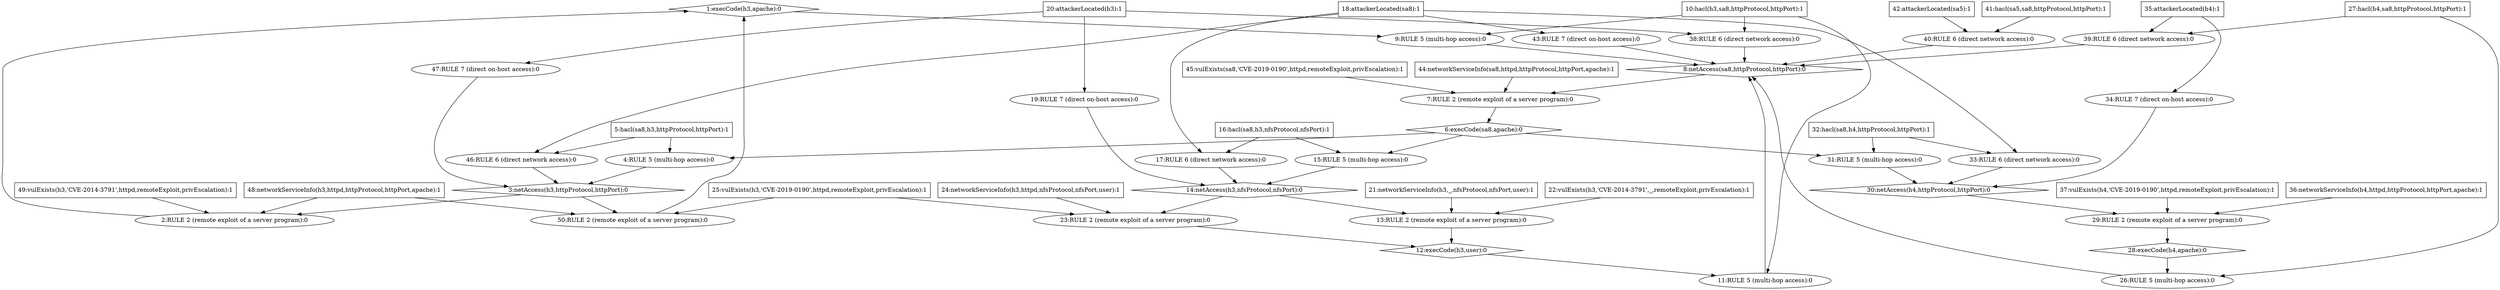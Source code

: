 digraph G {
	1 [label="1:execCode(h3,apache):0",shape=diamond];
	2 [label="2:RULE 2 (remote exploit of a server program):0",shape=ellipse];
	3 [label="3:netAccess(h3,httpProtocol,httpPort):0",shape=diamond];
	4 [label="4:RULE 5 (multi-hop access):0",shape=ellipse];
	5 [label="5:hacl(sa8,h3,httpProtocol,httpPort):1",shape=box];
	6 [label="6:execCode(sa8,apache):0",shape=diamond];
	7 [label="7:RULE 2 (remote exploit of a server program):0",shape=ellipse];
	8 [label="8:netAccess(sa8,httpProtocol,httpPort):0",shape=diamond];
	9 [label="9:RULE 5 (multi-hop access):0",shape=ellipse];
	10 [label="10:hacl(h3,sa8,httpProtocol,httpPort):1",shape=box];
	11 [label="11:RULE 5 (multi-hop access):0",shape=ellipse];
	12 [label="12:execCode(h3,user):0",shape=diamond];
	13 [label="13:RULE 2 (remote exploit of a server program):0",shape=ellipse];
	14 [label="14:netAccess(h3,nfsProtocol,nfsPort):0",shape=diamond];
	15 [label="15:RULE 5 (multi-hop access):0",shape=ellipse];
	16 [label="16:hacl(sa8,h3,nfsProtocol,nfsPort):1",shape=box];
	17 [label="17:RULE 6 (direct network access):0",shape=ellipse];
	18 [label="18:attackerLocated(sa8):1",shape=box];
	19 [label="19:RULE 7 (direct on-host access):0",shape=ellipse];
	20 [label="20:attackerLocated(h3):1",shape=box];
	21 [label="21:networkServiceInfo(h3,_,nfsProtocol,nfsPort,user):1",shape=box];
	22 [label="22:vulExists(h3,'CVE-2014-3791',_,remoteExploit,privEscalation):1",shape=box];
	23 [label="23:RULE 2 (remote exploit of a server program):0",shape=ellipse];
	24 [label="24:networkServiceInfo(h3,httpd,nfsProtocol,nfsPort,user):1",shape=box];
	25 [label="25:vulExists(h3,'CVE-2019-0190',httpd,remoteExploit,privEscalation):1",shape=box];
	26 [label="26:RULE 5 (multi-hop access):0",shape=ellipse];
	27 [label="27:hacl(h4,sa8,httpProtocol,httpPort):1",shape=box];
	28 [label="28:execCode(h4,apache):0",shape=diamond];
	29 [label="29:RULE 2 (remote exploit of a server program):0",shape=ellipse];
	30 [label="30:netAccess(h4,httpProtocol,httpPort):0",shape=diamond];
	31 [label="31:RULE 5 (multi-hop access):0",shape=ellipse];
	32 [label="32:hacl(sa8,h4,httpProtocol,httpPort):1",shape=box];
	33 [label="33:RULE 6 (direct network access):0",shape=ellipse];
	34 [label="34:RULE 7 (direct on-host access):0",shape=ellipse];
	35 [label="35:attackerLocated(h4):1",shape=box];
	36 [label="36:networkServiceInfo(h4,httpd,httpProtocol,httpPort,apache):1",shape=box];
	37 [label="37:vulExists(h4,'CVE-2019-0190',httpd,remoteExploit,privEscalation):1",shape=box];
	38 [label="38:RULE 6 (direct network access):0",shape=ellipse];
	39 [label="39:RULE 6 (direct network access):0",shape=ellipse];
	40 [label="40:RULE 6 (direct network access):0",shape=ellipse];
	41 [label="41:hacl(sa5,sa8,httpProtocol,httpPort):1",shape=box];
	42 [label="42:attackerLocated(sa5):1",shape=box];
	43 [label="43:RULE 7 (direct on-host access):0",shape=ellipse];
	44 [label="44:networkServiceInfo(sa8,httpd,httpProtocol,httpPort,apache):1",shape=box];
	45 [label="45:vulExists(sa8,'CVE-2019-0190',httpd,remoteExploit,privEscalation):1",shape=box];
	46 [label="46:RULE 6 (direct network access):0",shape=ellipse];
	47 [label="47:RULE 7 (direct on-host access):0",shape=ellipse];
	48 [label="48:networkServiceInfo(h3,httpd,httpProtocol,httpPort,apache):1",shape=box];
	49 [label="49:vulExists(h3,'CVE-2014-3791',httpd,remoteExploit,privEscalation):1",shape=box];
	50 [label="50:RULE 2 (remote exploit of a server program):0",shape=ellipse];
	5 -> 	4;
	10 -> 	9;
	1 -> 	9;
	9 -> 	8;
	10 -> 	11;
	16 -> 	15;
	6 -> 	15;
	15 -> 	14;
	16 -> 	17;
	18 -> 	17;
	17 -> 	14;
	20 -> 	19;
	19 -> 	14;
	14 -> 	13;
	21 -> 	13;
	22 -> 	13;
	13 -> 	12;
	14 -> 	23;
	24 -> 	23;
	25 -> 	23;
	23 -> 	12;
	12 -> 	11;
	11 -> 	8;
	27 -> 	26;
	32 -> 	31;
	6 -> 	31;
	31 -> 	30;
	32 -> 	33;
	18 -> 	33;
	33 -> 	30;
	35 -> 	34;
	34 -> 	30;
	30 -> 	29;
	36 -> 	29;
	37 -> 	29;
	29 -> 	28;
	28 -> 	26;
	26 -> 	8;
	10 -> 	38;
	20 -> 	38;
	38 -> 	8;
	27 -> 	39;
	35 -> 	39;
	39 -> 	8;
	41 -> 	40;
	42 -> 	40;
	40 -> 	8;
	18 -> 	43;
	43 -> 	8;
	8 -> 	7;
	44 -> 	7;
	45 -> 	7;
	7 -> 	6;
	6 -> 	4;
	4 -> 	3;
	5 -> 	46;
	18 -> 	46;
	46 -> 	3;
	20 -> 	47;
	47 -> 	3;
	3 -> 	2;
	48 -> 	2;
	49 -> 	2;
	2 -> 	1;
	3 -> 	50;
	48 -> 	50;
	25 -> 	50;
	50 -> 	1;
}
